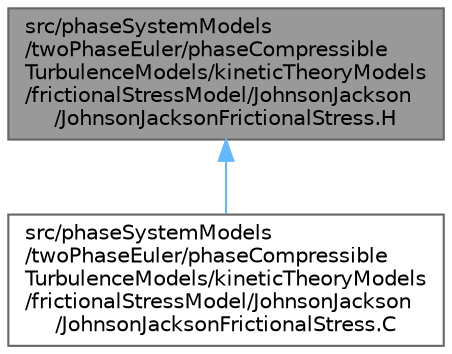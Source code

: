 digraph "src/phaseSystemModels/twoPhaseEuler/phaseCompressibleTurbulenceModels/kineticTheoryModels/frictionalStressModel/JohnsonJackson/JohnsonJacksonFrictionalStress.H"
{
 // LATEX_PDF_SIZE
  bgcolor="transparent";
  edge [fontname=Helvetica,fontsize=10,labelfontname=Helvetica,labelfontsize=10];
  node [fontname=Helvetica,fontsize=10,shape=box,height=0.2,width=0.4];
  Node1 [id="Node000001",label="src/phaseSystemModels\l/twoPhaseEuler/phaseCompressible\lTurbulenceModels/kineticTheoryModels\l/frictionalStressModel/JohnsonJackson\l/JohnsonJacksonFrictionalStress.H",height=0.2,width=0.4,color="gray40", fillcolor="grey60", style="filled", fontcolor="black",tooltip=" "];
  Node1 -> Node2 [id="edge1_Node000001_Node000002",dir="back",color="steelblue1",style="solid",tooltip=" "];
  Node2 [id="Node000002",label="src/phaseSystemModels\l/twoPhaseEuler/phaseCompressible\lTurbulenceModels/kineticTheoryModels\l/frictionalStressModel/JohnsonJackson\l/JohnsonJacksonFrictionalStress.C",height=0.2,width=0.4,color="grey40", fillcolor="white", style="filled",URL="$twoPhaseEuler_2phaseCompressibleTurbulenceModels_2kineticTheoryModels_2frictionalStressModel_2Jof0d188fff235790b5d39119e7e0ae1fe.html",tooltip=" "];
}
